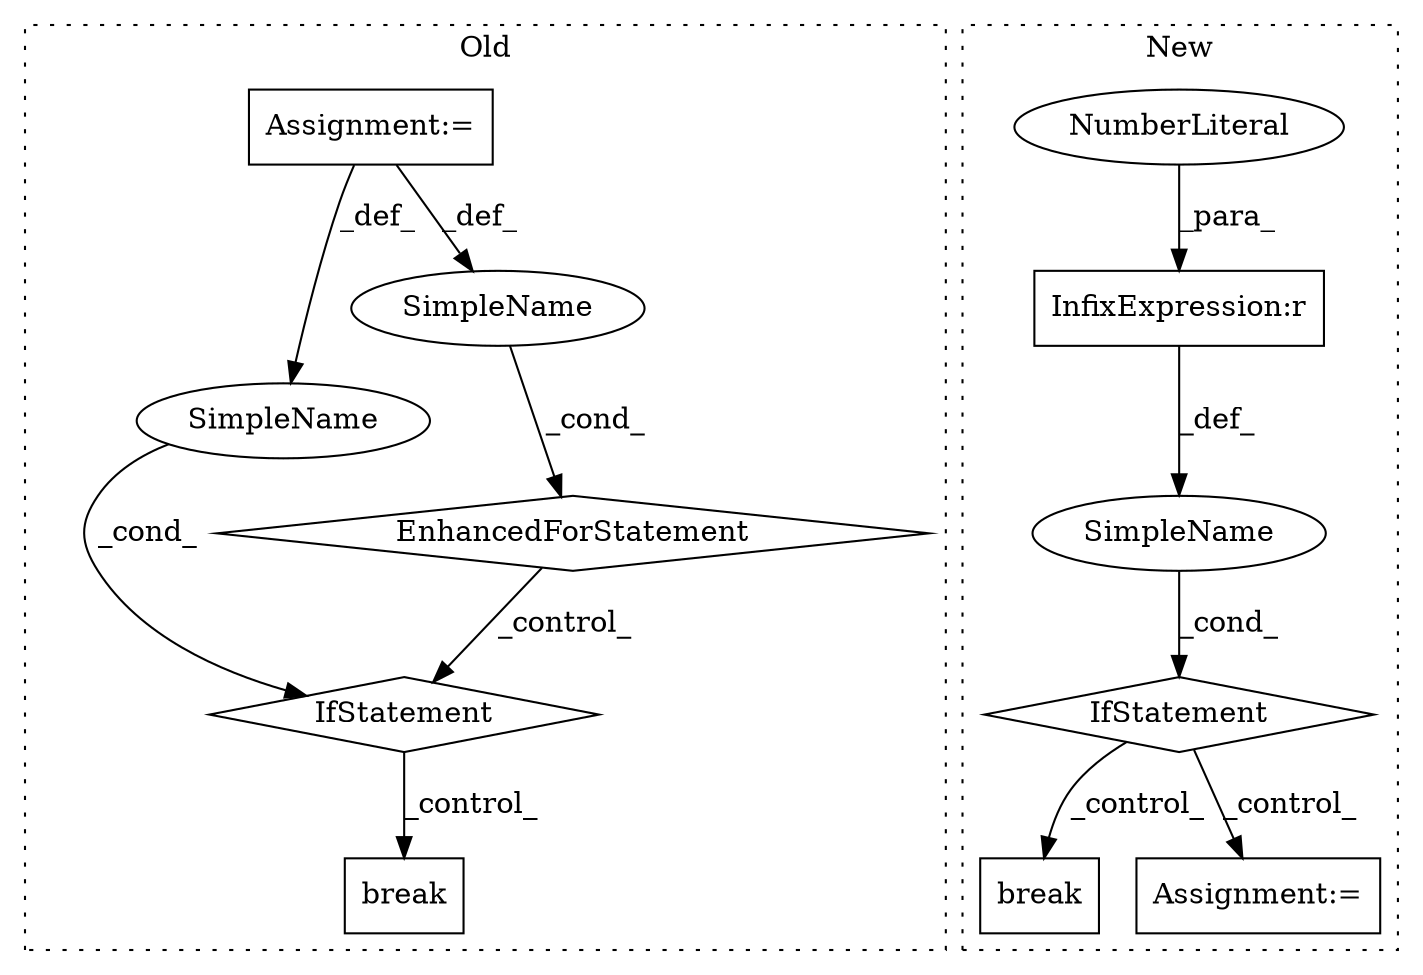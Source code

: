 digraph G {
subgraph cluster0 {
1 [label="break" a="10" s="2466" l="6" shape="box"];
6 [label="IfStatement" a="25" s="2294,2369" l="4,2" shape="diamond"];
7 [label="SimpleName" a="42" s="" l="" shape="ellipse"];
8 [label="Assignment:=" a="7" s="2169,2284" l="73,2" shape="box"];
10 [label="EnhancedForStatement" a="70" s="2169,2284" l="73,2" shape="diamond"];
11 [label="SimpleName" a="42" s="2246" l="3" shape="ellipse"];
label = "Old";
style="dotted";
}
subgraph cluster1 {
2 [label="break" a="10" s="2654" l="6" shape="box"];
3 [label="IfStatement" a="25" s="2157,2188" l="4,2" shape="diamond"];
4 [label="SimpleName" a="42" s="" l="" shape="ellipse"];
5 [label="InfixExpression:r" a="27" s="2183" l="4" shape="box"];
9 [label="NumberLiteral" a="34" s="2187" l="1" shape="ellipse"];
12 [label="Assignment:=" a="7" s="2317" l="1" shape="box"];
label = "New";
style="dotted";
}
3 -> 2 [label="_control_"];
3 -> 12 [label="_control_"];
4 -> 3 [label="_cond_"];
5 -> 4 [label="_def_"];
6 -> 1 [label="_control_"];
7 -> 6 [label="_cond_"];
8 -> 7 [label="_def_"];
8 -> 11 [label="_def_"];
9 -> 5 [label="_para_"];
10 -> 6 [label="_control_"];
11 -> 10 [label="_cond_"];
}